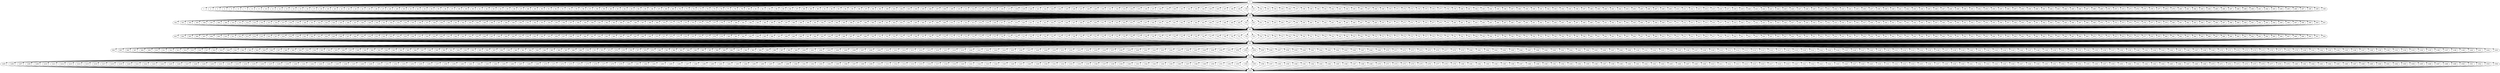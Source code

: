 digraph dag {
	0 -> 1;
	0 -> 2;
	0 -> 3;
	0 -> 4;
	0 -> 5;
	0 -> 6;
	0 -> 7;
	0 -> 8;
	0 -> 9;
	0 -> 10;
	0 -> 11;
	0 -> 12;
	0 -> 13;
	0 -> 14;
	0 -> 15;
	0 -> 16;
	0 -> 17;
	0 -> 18;
	0 -> 19;
	0 -> 20;
	0 -> 21;
	0 -> 22;
	0 -> 23;
	0 -> 24;
	0 -> 25;
	0 -> 26;
	0 -> 27;
	0 -> 28;
	0 -> 29;
	0 -> 30;
	0 -> 31;
	0 -> 32;
	0 -> 33;
	0 -> 34;
	0 -> 35;
	0 -> 36;
	0 -> 37;
	0 -> 38;
	0 -> 39;
	0 -> 40;
	0 -> 41;
	0 -> 42;
	0 -> 43;
	0 -> 44;
	0 -> 45;
	0 -> 46;
	0 -> 47;
	0 -> 48;
	0 -> 49;
	0 -> 50;
	0 -> 51;
	0 -> 52;
	0 -> 53;
	0 -> 54;
	0 -> 55;
	0 -> 56;
	0 -> 57;
	0 -> 58;
	0 -> 59;
	0 -> 60;
	0 -> 61;
	0 -> 62;
	0 -> 63;
	0 -> 64;
	0 -> 65;
	0 -> 66;
	0 -> 67;
	0 -> 68;
	0 -> 69;
	0 -> 70;
	0 -> 71;
	0 -> 72;
	0 -> 73;
	0 -> 74;
	0 -> 75;
	0 -> 76;
	0 -> 77;
	0 -> 78;
	0 -> 79;
	0 -> 80;
	0 -> 81;
	0 -> 82;
	0 -> 83;
	0 -> 84;
	0 -> 85;
	0 -> 86;
	0 -> 87;
	0 -> 88;
	0 -> 89;
	0 -> 90;
	0 -> 91;
	0 -> 92;
	0 -> 93;
	0 -> 94;
	0 -> 95;
	0 -> 96;
	0 -> 97;
	0 -> 98;
	0 -> 99;
	0 -> 100;
	0 -> 101;
	0 -> 102;
	0 -> 103;
	0 -> 104;
	0 -> 105;
	0 -> 106;
	0 -> 107;
	0 -> 108;
	0 -> 109;
	0 -> 110;
	0 -> 111;
	0 -> 112;
	0 -> 113;
	0 -> 114;
	0 -> 115;
	0 -> 116;
	0 -> 117;
	0 -> 118;
	0 -> 119;
	0 -> 120;
	0 -> 121;
	0 -> 122;
	0 -> 123;
	0 -> 124;
	0 -> 125;
	0 -> 126;
	0 -> 127;
	0 -> 128;
	0 -> 129;
	0 -> 130;
	0 -> 131;
	0 -> 132;
	0 -> 133;
	0 -> 134;
	0 -> 135;
	0 -> 136;
	0 -> 137;
	0 -> 138;
	0 -> 139;
	0 -> 140;
	0 -> 141;
	0 -> 142;
	0 -> 143;
	0 -> 144;
	0 -> 145;
	0 -> 146;
	0 -> 147;
	0 -> 148;
	0 -> 149;
	0 -> 150;
	0 -> 151;
	0 -> 152;
	0 -> 153;
	0 -> 154;
	0 -> 155;
	0 -> 156;
	0 -> 157;
	0 -> 158;
	0 -> 159;
	0 -> 160;
	0 -> 161;
	0 -> 162;
	0 -> 163;
	0 -> 164;
	0 -> 165;
	0 -> 166;
	0 -> 167;
	0 -> 168;
	0 -> 169;
	0 -> 170;
	0 -> 171;
	0 -> 172;
	0 -> 173;
	0 -> 174;
	0 -> 175;
	0 -> 176;
	0 -> 177;
	0 -> 178;
	0 -> 179;
	0 -> 180;
	0 -> 181;
	0 -> 182;
	0 -> 183;
	0 -> 184;
	0 -> 185;
	0 -> 186;
	0 -> 187;
	0 -> 188;
	0 -> 189;
	0 -> 190;
	0 -> 191;
	0 -> 192;
	0 -> 193;
	0 -> 194;
	0 -> 195;
	0 -> 196;
	0 -> 197;
	0 -> 198;
	0 -> 199;
	0 -> 200;
	0 -> 201;
	0 -> 202;
	0 -> 203;
	0 -> 204;
	0 -> 205;
	0 -> 206;
	0 -> 207;
	0 -> 208;
	0 -> 209;
	0 -> 210;
	0 -> 211;
	0 -> 212;
	0 -> 213;
	0 -> 214;
	0 -> 215;
	0 -> 216;
	0 -> 217;
	0 -> 218;
	0 -> 219;
	0 -> 220;
	0 -> 221;
	0 -> 222;
	0 -> 223;
	0 -> 224;
	0 -> 225;
	0 -> 226;
	0 -> 227;
	0 -> 228;
	0 -> 229;
	0 -> 230;
	0 -> 231;
	0 -> 232;
	0 -> 233;
	0 -> 234;
	0 -> 235;
	0 -> 236;
	0 -> 237;
	0 -> 238;
	0 -> 239;
	0 -> 240;
	0 -> 241;
	0 -> 242;
	0 -> 243;
	0 -> 244;
	0 -> 245;
	0 -> 246;
	0 -> 247;
	0 -> 248;
	0 -> 249;
	0 -> 250;
	0 -> 251;
	0 -> 252;
	0 -> 253;
	0 -> 254;
	0 -> 255;
	0 -> 256;
	0 -> 257;
	0 -> 258;
	0 -> 259;
	0 -> 260;
	0 -> 261;
	0 -> 262;
	0 -> 263;
	0 -> 264;
	0 -> 265;
	0 -> 266;
	0 -> 267;
	0 -> 268;
	0 -> 269;
	0 -> 270;
	0 -> 271;
	0 -> 272;
	0 -> 273;
	0 -> 274;
	0 -> 275;
	0 -> 276;
	0 -> 277;
	0 -> 278;
	0 -> 279;
	0 -> 280;
	0 -> 281;
	0 -> 282;
	0 -> 283;
	0 -> 284;
	0 -> 285;
	0 -> 286;
	0 -> 287;
	0 -> 288;
	0 -> 289;
	0 -> 290;
	0 -> 291;
	0 -> 292;
	0 -> 293;
	0 -> 294;
	0 -> 295;
	0 -> 296;
	0 -> 297;
	0 -> 298;
	0 -> 299;
	0 -> 300;
	1 -> 301;
	2 -> 301;
	3 -> 301;
	4 -> 301;
	5 -> 301;
	6 -> 301;
	7 -> 301;
	8 -> 301;
	9 -> 301;
	10 -> 301;
	11 -> 301;
	12 -> 301;
	13 -> 301;
	14 -> 301;
	15 -> 301;
	16 -> 301;
	17 -> 301;
	18 -> 301;
	19 -> 301;
	20 -> 301;
	21 -> 301;
	22 -> 301;
	23 -> 301;
	24 -> 301;
	25 -> 301;
	26 -> 301;
	27 -> 301;
	28 -> 301;
	29 -> 301;
	30 -> 301;
	31 -> 301;
	32 -> 301;
	33 -> 301;
	34 -> 301;
	35 -> 301;
	36 -> 301;
	37 -> 301;
	38 -> 301;
	39 -> 301;
	40 -> 301;
	41 -> 301;
	42 -> 301;
	43 -> 301;
	44 -> 301;
	45 -> 301;
	46 -> 301;
	47 -> 301;
	48 -> 301;
	49 -> 301;
	50 -> 301;
	51 -> 301;
	52 -> 301;
	53 -> 301;
	54 -> 301;
	55 -> 301;
	56 -> 301;
	57 -> 301;
	58 -> 301;
	59 -> 301;
	60 -> 301;
	61 -> 301;
	62 -> 301;
	63 -> 301;
	64 -> 301;
	65 -> 301;
	66 -> 301;
	67 -> 301;
	68 -> 301;
	69 -> 301;
	70 -> 301;
	71 -> 301;
	72 -> 301;
	73 -> 301;
	74 -> 301;
	75 -> 301;
	76 -> 301;
	77 -> 301;
	78 -> 301;
	79 -> 301;
	80 -> 301;
	81 -> 301;
	82 -> 301;
	83 -> 301;
	84 -> 301;
	85 -> 301;
	86 -> 301;
	87 -> 301;
	88 -> 301;
	89 -> 301;
	90 -> 301;
	91 -> 301;
	92 -> 301;
	93 -> 301;
	94 -> 301;
	95 -> 301;
	96 -> 301;
	97 -> 301;
	98 -> 301;
	99 -> 301;
	100 -> 301;
	101 -> 301;
	102 -> 301;
	103 -> 301;
	104 -> 301;
	105 -> 301;
	106 -> 301;
	107 -> 301;
	108 -> 301;
	109 -> 301;
	110 -> 301;
	111 -> 301;
	112 -> 301;
	113 -> 301;
	114 -> 301;
	115 -> 301;
	116 -> 301;
	117 -> 301;
	118 -> 301;
	119 -> 301;
	120 -> 301;
	121 -> 301;
	122 -> 301;
	123 -> 301;
	124 -> 301;
	125 -> 301;
	126 -> 301;
	127 -> 301;
	128 -> 301;
	129 -> 301;
	130 -> 301;
	131 -> 301;
	132 -> 301;
	133 -> 301;
	134 -> 301;
	135 -> 301;
	136 -> 301;
	137 -> 301;
	138 -> 301;
	139 -> 301;
	140 -> 301;
	141 -> 301;
	142 -> 301;
	143 -> 301;
	144 -> 301;
	145 -> 301;
	146 -> 301;
	147 -> 301;
	148 -> 301;
	149 -> 301;
	150 -> 301;
	151 -> 301;
	152 -> 301;
	153 -> 301;
	154 -> 301;
	155 -> 301;
	156 -> 301;
	157 -> 301;
	158 -> 301;
	159 -> 301;
	160 -> 301;
	161 -> 301;
	162 -> 301;
	163 -> 301;
	164 -> 301;
	165 -> 301;
	166 -> 301;
	167 -> 301;
	168 -> 301;
	169 -> 301;
	170 -> 301;
	171 -> 301;
	172 -> 301;
	173 -> 301;
	174 -> 301;
	175 -> 301;
	176 -> 301;
	177 -> 301;
	178 -> 301;
	179 -> 301;
	180 -> 301;
	181 -> 301;
	182 -> 301;
	183 -> 301;
	184 -> 301;
	185 -> 301;
	186 -> 301;
	187 -> 301;
	188 -> 301;
	189 -> 301;
	190 -> 301;
	191 -> 301;
	192 -> 301;
	193 -> 301;
	194 -> 301;
	195 -> 301;
	196 -> 301;
	197 -> 301;
	198 -> 301;
	199 -> 301;
	200 -> 301;
	201 -> 301;
	202 -> 301;
	203 -> 301;
	204 -> 301;
	205 -> 301;
	206 -> 301;
	207 -> 301;
	208 -> 301;
	209 -> 301;
	210 -> 301;
	211 -> 301;
	212 -> 301;
	213 -> 301;
	214 -> 301;
	215 -> 301;
	216 -> 301;
	217 -> 301;
	218 -> 301;
	219 -> 301;
	220 -> 301;
	221 -> 301;
	222 -> 301;
	223 -> 301;
	224 -> 301;
	225 -> 301;
	226 -> 301;
	227 -> 301;
	228 -> 301;
	229 -> 301;
	230 -> 301;
	231 -> 301;
	232 -> 301;
	233 -> 301;
	234 -> 301;
	235 -> 301;
	236 -> 301;
	237 -> 301;
	238 -> 301;
	239 -> 301;
	240 -> 301;
	241 -> 301;
	242 -> 301;
	243 -> 301;
	244 -> 301;
	245 -> 301;
	246 -> 301;
	247 -> 301;
	248 -> 301;
	249 -> 301;
	250 -> 301;
	251 -> 301;
	252 -> 301;
	253 -> 301;
	254 -> 301;
	255 -> 301;
	256 -> 301;
	257 -> 301;
	258 -> 301;
	259 -> 301;
	260 -> 301;
	261 -> 301;
	262 -> 301;
	263 -> 301;
	264 -> 301;
	265 -> 301;
	266 -> 301;
	267 -> 301;
	268 -> 301;
	269 -> 301;
	270 -> 301;
	271 -> 301;
	272 -> 301;
	273 -> 301;
	274 -> 301;
	275 -> 301;
	276 -> 301;
	277 -> 301;
	278 -> 301;
	279 -> 301;
	280 -> 301;
	281 -> 301;
	282 -> 301;
	283 -> 301;
	284 -> 301;
	285 -> 301;
	286 -> 301;
	287 -> 301;
	288 -> 301;
	289 -> 301;
	290 -> 301;
	291 -> 301;
	292 -> 301;
	293 -> 301;
	294 -> 301;
	295 -> 301;
	296 -> 301;
	297 -> 301;
	298 -> 301;
	299 -> 301;
	300 -> 301;
	301 -> 302;
	301 -> 303;
	301 -> 304;
	301 -> 305;
	301 -> 306;
	301 -> 307;
	301 -> 308;
	301 -> 309;
	301 -> 310;
	301 -> 311;
	301 -> 312;
	301 -> 313;
	301 -> 314;
	301 -> 315;
	301 -> 316;
	301 -> 317;
	301 -> 318;
	301 -> 319;
	301 -> 320;
	301 -> 321;
	301 -> 322;
	301 -> 323;
	301 -> 324;
	301 -> 325;
	301 -> 326;
	301 -> 327;
	301 -> 328;
	301 -> 329;
	301 -> 330;
	301 -> 331;
	301 -> 332;
	301 -> 333;
	301 -> 334;
	301 -> 335;
	301 -> 336;
	301 -> 337;
	301 -> 338;
	301 -> 339;
	301 -> 340;
	301 -> 341;
	301 -> 342;
	301 -> 343;
	301 -> 344;
	301 -> 345;
	301 -> 346;
	301 -> 347;
	301 -> 348;
	301 -> 349;
	301 -> 350;
	301 -> 351;
	301 -> 352;
	301 -> 353;
	301 -> 354;
	301 -> 355;
	301 -> 356;
	301 -> 357;
	301 -> 358;
	301 -> 359;
	301 -> 360;
	301 -> 361;
	301 -> 362;
	301 -> 363;
	301 -> 364;
	301 -> 365;
	301 -> 366;
	301 -> 367;
	301 -> 368;
	301 -> 369;
	301 -> 370;
	301 -> 371;
	301 -> 372;
	301 -> 373;
	301 -> 374;
	301 -> 375;
	301 -> 376;
	301 -> 377;
	301 -> 378;
	301 -> 379;
	301 -> 380;
	301 -> 381;
	301 -> 382;
	301 -> 383;
	301 -> 384;
	301 -> 385;
	301 -> 386;
	301 -> 387;
	301 -> 388;
	301 -> 389;
	301 -> 390;
	301 -> 391;
	301 -> 392;
	301 -> 393;
	301 -> 394;
	301 -> 395;
	301 -> 396;
	301 -> 397;
	301 -> 398;
	301 -> 399;
	301 -> 400;
	301 -> 401;
	301 -> 402;
	301 -> 403;
	301 -> 404;
	301 -> 405;
	301 -> 406;
	301 -> 407;
	301 -> 408;
	301 -> 409;
	301 -> 410;
	301 -> 411;
	301 -> 412;
	301 -> 413;
	301 -> 414;
	301 -> 415;
	301 -> 416;
	301 -> 417;
	301 -> 418;
	301 -> 419;
	301 -> 420;
	301 -> 421;
	301 -> 422;
	301 -> 423;
	301 -> 424;
	301 -> 425;
	301 -> 426;
	301 -> 427;
	301 -> 428;
	301 -> 429;
	301 -> 430;
	301 -> 431;
	301 -> 432;
	301 -> 433;
	301 -> 434;
	301 -> 435;
	301 -> 436;
	301 -> 437;
	301 -> 438;
	301 -> 439;
	301 -> 440;
	301 -> 441;
	301 -> 442;
	301 -> 443;
	301 -> 444;
	301 -> 445;
	301 -> 446;
	301 -> 447;
	301 -> 448;
	301 -> 449;
	301 -> 450;
	301 -> 451;
	301 -> 452;
	301 -> 453;
	301 -> 454;
	301 -> 455;
	301 -> 456;
	301 -> 457;
	301 -> 458;
	301 -> 459;
	301 -> 460;
	301 -> 461;
	301 -> 462;
	301 -> 463;
	301 -> 464;
	301 -> 465;
	301 -> 466;
	301 -> 467;
	301 -> 468;
	301 -> 469;
	301 -> 470;
	301 -> 471;
	301 -> 472;
	301 -> 473;
	301 -> 474;
	301 -> 475;
	301 -> 476;
	301 -> 477;
	301 -> 478;
	301 -> 479;
	301 -> 480;
	301 -> 481;
	301 -> 482;
	301 -> 483;
	301 -> 484;
	301 -> 485;
	301 -> 486;
	301 -> 487;
	301 -> 488;
	301 -> 489;
	301 -> 490;
	301 -> 491;
	301 -> 492;
	301 -> 493;
	301 -> 494;
	301 -> 495;
	301 -> 496;
	301 -> 497;
	301 -> 498;
	301 -> 499;
	301 -> 500;
	301 -> 501;
	301 -> 502;
	301 -> 503;
	301 -> 504;
	301 -> 505;
	301 -> 506;
	301 -> 507;
	301 -> 508;
	301 -> 509;
	301 -> 510;
	301 -> 511;
	301 -> 512;
	301 -> 513;
	301 -> 514;
	301 -> 515;
	301 -> 516;
	301 -> 517;
	301 -> 518;
	301 -> 519;
	301 -> 520;
	301 -> 521;
	301 -> 522;
	301 -> 523;
	301 -> 524;
	301 -> 525;
	301 -> 526;
	301 -> 527;
	301 -> 528;
	301 -> 529;
	301 -> 530;
	301 -> 531;
	301 -> 532;
	301 -> 533;
	301 -> 534;
	301 -> 535;
	301 -> 536;
	301 -> 537;
	301 -> 538;
	301 -> 539;
	301 -> 540;
	301 -> 541;
	301 -> 542;
	301 -> 543;
	301 -> 544;
	301 -> 545;
	301 -> 546;
	301 -> 547;
	301 -> 548;
	301 -> 549;
	301 -> 550;
	301 -> 551;
	301 -> 552;
	301 -> 553;
	301 -> 554;
	301 -> 555;
	301 -> 556;
	301 -> 557;
	301 -> 558;
	301 -> 559;
	301 -> 560;
	301 -> 561;
	301 -> 562;
	301 -> 563;
	301 -> 564;
	301 -> 565;
	301 -> 566;
	301 -> 567;
	301 -> 568;
	301 -> 569;
	301 -> 570;
	301 -> 571;
	301 -> 572;
	301 -> 573;
	301 -> 574;
	301 -> 575;
	301 -> 576;
	301 -> 577;
	301 -> 578;
	301 -> 579;
	301 -> 580;
	301 -> 581;
	301 -> 582;
	301 -> 583;
	301 -> 584;
	301 -> 585;
	301 -> 586;
	301 -> 587;
	301 -> 588;
	301 -> 589;
	301 -> 590;
	301 -> 591;
	301 -> 592;
	301 -> 593;
	301 -> 594;
	301 -> 595;
	301 -> 596;
	301 -> 597;
	301 -> 598;
	301 -> 599;
	301 -> 600;
	301 -> 601;
	302 -> 602;
	303 -> 602;
	304 -> 602;
	305 -> 602;
	306 -> 602;
	307 -> 602;
	308 -> 602;
	309 -> 602;
	310 -> 602;
	311 -> 602;
	312 -> 602;
	313 -> 602;
	314 -> 602;
	315 -> 602;
	316 -> 602;
	317 -> 602;
	318 -> 602;
	319 -> 602;
	320 -> 602;
	321 -> 602;
	322 -> 602;
	323 -> 602;
	324 -> 602;
	325 -> 602;
	326 -> 602;
	327 -> 602;
	328 -> 602;
	329 -> 602;
	330 -> 602;
	331 -> 602;
	332 -> 602;
	333 -> 602;
	334 -> 602;
	335 -> 602;
	336 -> 602;
	337 -> 602;
	338 -> 602;
	339 -> 602;
	340 -> 602;
	341 -> 602;
	342 -> 602;
	343 -> 602;
	344 -> 602;
	345 -> 602;
	346 -> 602;
	347 -> 602;
	348 -> 602;
	349 -> 602;
	350 -> 602;
	351 -> 602;
	352 -> 602;
	353 -> 602;
	354 -> 602;
	355 -> 602;
	356 -> 602;
	357 -> 602;
	358 -> 602;
	359 -> 602;
	360 -> 602;
	361 -> 602;
	362 -> 602;
	363 -> 602;
	364 -> 602;
	365 -> 602;
	366 -> 602;
	367 -> 602;
	368 -> 602;
	369 -> 602;
	370 -> 602;
	371 -> 602;
	372 -> 602;
	373 -> 602;
	374 -> 602;
	375 -> 602;
	376 -> 602;
	377 -> 602;
	378 -> 602;
	379 -> 602;
	380 -> 602;
	381 -> 602;
	382 -> 602;
	383 -> 602;
	384 -> 602;
	385 -> 602;
	386 -> 602;
	387 -> 602;
	388 -> 602;
	389 -> 602;
	390 -> 602;
	391 -> 602;
	392 -> 602;
	393 -> 602;
	394 -> 602;
	395 -> 602;
	396 -> 602;
	397 -> 602;
	398 -> 602;
	399 -> 602;
	400 -> 602;
	401 -> 602;
	402 -> 602;
	403 -> 602;
	404 -> 602;
	405 -> 602;
	406 -> 602;
	407 -> 602;
	408 -> 602;
	409 -> 602;
	410 -> 602;
	411 -> 602;
	412 -> 602;
	413 -> 602;
	414 -> 602;
	415 -> 602;
	416 -> 602;
	417 -> 602;
	418 -> 602;
	419 -> 602;
	420 -> 602;
	421 -> 602;
	422 -> 602;
	423 -> 602;
	424 -> 602;
	425 -> 602;
	426 -> 602;
	427 -> 602;
	428 -> 602;
	429 -> 602;
	430 -> 602;
	431 -> 602;
	432 -> 602;
	433 -> 602;
	434 -> 602;
	435 -> 602;
	436 -> 602;
	437 -> 602;
	438 -> 602;
	439 -> 602;
	440 -> 602;
	441 -> 602;
	442 -> 602;
	443 -> 602;
	444 -> 602;
	445 -> 602;
	446 -> 602;
	447 -> 602;
	448 -> 602;
	449 -> 602;
	450 -> 602;
	451 -> 602;
	452 -> 602;
	453 -> 602;
	454 -> 602;
	455 -> 602;
	456 -> 602;
	457 -> 602;
	458 -> 602;
	459 -> 602;
	460 -> 602;
	461 -> 602;
	462 -> 602;
	463 -> 602;
	464 -> 602;
	465 -> 602;
	466 -> 602;
	467 -> 602;
	468 -> 602;
	469 -> 602;
	470 -> 602;
	471 -> 602;
	472 -> 602;
	473 -> 602;
	474 -> 602;
	475 -> 602;
	476 -> 602;
	477 -> 602;
	478 -> 602;
	479 -> 602;
	480 -> 602;
	481 -> 602;
	482 -> 602;
	483 -> 602;
	484 -> 602;
	485 -> 602;
	486 -> 602;
	487 -> 602;
	488 -> 602;
	489 -> 602;
	490 -> 602;
	491 -> 602;
	492 -> 602;
	493 -> 602;
	494 -> 602;
	495 -> 602;
	496 -> 602;
	497 -> 602;
	498 -> 602;
	499 -> 602;
	500 -> 602;
	501 -> 602;
	502 -> 602;
	503 -> 602;
	504 -> 602;
	505 -> 602;
	506 -> 602;
	507 -> 602;
	508 -> 602;
	509 -> 602;
	510 -> 602;
	511 -> 602;
	512 -> 602;
	513 -> 602;
	514 -> 602;
	515 -> 602;
	516 -> 602;
	517 -> 602;
	518 -> 602;
	519 -> 602;
	520 -> 602;
	521 -> 602;
	522 -> 602;
	523 -> 602;
	524 -> 602;
	525 -> 602;
	526 -> 602;
	527 -> 602;
	528 -> 602;
	529 -> 602;
	530 -> 602;
	531 -> 602;
	532 -> 602;
	533 -> 602;
	534 -> 602;
	535 -> 602;
	536 -> 602;
	537 -> 602;
	538 -> 602;
	539 -> 602;
	540 -> 602;
	541 -> 602;
	542 -> 602;
	543 -> 602;
	544 -> 602;
	545 -> 602;
	546 -> 602;
	547 -> 602;
	548 -> 602;
	549 -> 602;
	550 -> 602;
	551 -> 602;
	552 -> 602;
	553 -> 602;
	554 -> 602;
	555 -> 602;
	556 -> 602;
	557 -> 602;
	558 -> 602;
	559 -> 602;
	560 -> 602;
	561 -> 602;
	562 -> 602;
	563 -> 602;
	564 -> 602;
	565 -> 602;
	566 -> 602;
	567 -> 602;
	568 -> 602;
	569 -> 602;
	570 -> 602;
	571 -> 602;
	572 -> 602;
	573 -> 602;
	574 -> 602;
	575 -> 602;
	576 -> 602;
	577 -> 602;
	578 -> 602;
	579 -> 602;
	580 -> 602;
	581 -> 602;
	582 -> 602;
	583 -> 602;
	584 -> 602;
	585 -> 602;
	586 -> 602;
	587 -> 602;
	588 -> 602;
	589 -> 602;
	590 -> 602;
	591 -> 602;
	592 -> 602;
	593 -> 602;
	594 -> 602;
	595 -> 602;
	596 -> 602;
	597 -> 602;
	598 -> 602;
	599 -> 602;
	600 -> 602;
	601 -> 602;
	602 -> 603;
	602 -> 604;
	602 -> 605;
	602 -> 606;
	602 -> 607;
	602 -> 608;
	602 -> 609;
	602 -> 610;
	602 -> 611;
	602 -> 612;
	602 -> 613;
	602 -> 614;
	602 -> 615;
	602 -> 616;
	602 -> 617;
	602 -> 618;
	602 -> 619;
	602 -> 620;
	602 -> 621;
	602 -> 622;
	602 -> 623;
	602 -> 624;
	602 -> 625;
	602 -> 626;
	602 -> 627;
	602 -> 628;
	602 -> 629;
	602 -> 630;
	602 -> 631;
	602 -> 632;
	602 -> 633;
	602 -> 634;
	602 -> 635;
	602 -> 636;
	602 -> 637;
	602 -> 638;
	602 -> 639;
	602 -> 640;
	602 -> 641;
	602 -> 642;
	602 -> 643;
	602 -> 644;
	602 -> 645;
	602 -> 646;
	602 -> 647;
	602 -> 648;
	602 -> 649;
	602 -> 650;
	602 -> 651;
	602 -> 652;
	602 -> 653;
	602 -> 654;
	602 -> 655;
	602 -> 656;
	602 -> 657;
	602 -> 658;
	602 -> 659;
	602 -> 660;
	602 -> 661;
	602 -> 662;
	602 -> 663;
	602 -> 664;
	602 -> 665;
	602 -> 666;
	602 -> 667;
	602 -> 668;
	602 -> 669;
	602 -> 670;
	602 -> 671;
	602 -> 672;
	602 -> 673;
	602 -> 674;
	602 -> 675;
	602 -> 676;
	602 -> 677;
	602 -> 678;
	602 -> 679;
	602 -> 680;
	602 -> 681;
	602 -> 682;
	602 -> 683;
	602 -> 684;
	602 -> 685;
	602 -> 686;
	602 -> 687;
	602 -> 688;
	602 -> 689;
	602 -> 690;
	602 -> 691;
	602 -> 692;
	602 -> 693;
	602 -> 694;
	602 -> 695;
	602 -> 696;
	602 -> 697;
	602 -> 698;
	602 -> 699;
	602 -> 700;
	602 -> 701;
	602 -> 702;
	602 -> 703;
	602 -> 704;
	602 -> 705;
	602 -> 706;
	602 -> 707;
	602 -> 708;
	602 -> 709;
	602 -> 710;
	602 -> 711;
	602 -> 712;
	602 -> 713;
	602 -> 714;
	602 -> 715;
	602 -> 716;
	602 -> 717;
	602 -> 718;
	602 -> 719;
	602 -> 720;
	602 -> 721;
	602 -> 722;
	602 -> 723;
	602 -> 724;
	602 -> 725;
	602 -> 726;
	602 -> 727;
	602 -> 728;
	602 -> 729;
	602 -> 730;
	602 -> 731;
	602 -> 732;
	602 -> 733;
	602 -> 734;
	602 -> 735;
	602 -> 736;
	602 -> 737;
	602 -> 738;
	602 -> 739;
	602 -> 740;
	602 -> 741;
	602 -> 742;
	602 -> 743;
	602 -> 744;
	602 -> 745;
	602 -> 746;
	602 -> 747;
	602 -> 748;
	602 -> 749;
	602 -> 750;
	602 -> 751;
	602 -> 752;
	602 -> 753;
	602 -> 754;
	602 -> 755;
	602 -> 756;
	602 -> 757;
	602 -> 758;
	602 -> 759;
	602 -> 760;
	602 -> 761;
	602 -> 762;
	602 -> 763;
	602 -> 764;
	602 -> 765;
	602 -> 766;
	602 -> 767;
	602 -> 768;
	602 -> 769;
	602 -> 770;
	602 -> 771;
	602 -> 772;
	602 -> 773;
	602 -> 774;
	602 -> 775;
	602 -> 776;
	602 -> 777;
	602 -> 778;
	602 -> 779;
	602 -> 780;
	602 -> 781;
	602 -> 782;
	602 -> 783;
	602 -> 784;
	602 -> 785;
	602 -> 786;
	602 -> 787;
	602 -> 788;
	602 -> 789;
	602 -> 790;
	602 -> 791;
	602 -> 792;
	602 -> 793;
	602 -> 794;
	602 -> 795;
	602 -> 796;
	602 -> 797;
	602 -> 798;
	602 -> 799;
	602 -> 800;
	602 -> 801;
	602 -> 802;
	602 -> 803;
	602 -> 804;
	602 -> 805;
	602 -> 806;
	602 -> 807;
	602 -> 808;
	602 -> 809;
	602 -> 810;
	602 -> 811;
	602 -> 812;
	602 -> 813;
	602 -> 814;
	602 -> 815;
	602 -> 816;
	602 -> 817;
	602 -> 818;
	602 -> 819;
	602 -> 820;
	602 -> 821;
	602 -> 822;
	602 -> 823;
	602 -> 824;
	602 -> 825;
	602 -> 826;
	602 -> 827;
	602 -> 828;
	602 -> 829;
	602 -> 830;
	602 -> 831;
	602 -> 832;
	602 -> 833;
	602 -> 834;
	602 -> 835;
	602 -> 836;
	602 -> 837;
	602 -> 838;
	602 -> 839;
	602 -> 840;
	602 -> 841;
	602 -> 842;
	602 -> 843;
	602 -> 844;
	602 -> 845;
	602 -> 846;
	602 -> 847;
	602 -> 848;
	602 -> 849;
	602 -> 850;
	602 -> 851;
	602 -> 852;
	602 -> 853;
	602 -> 854;
	602 -> 855;
	602 -> 856;
	602 -> 857;
	602 -> 858;
	602 -> 859;
	602 -> 860;
	602 -> 861;
	602 -> 862;
	602 -> 863;
	602 -> 864;
	602 -> 865;
	602 -> 866;
	602 -> 867;
	602 -> 868;
	602 -> 869;
	602 -> 870;
	602 -> 871;
	602 -> 872;
	602 -> 873;
	602 -> 874;
	602 -> 875;
	602 -> 876;
	602 -> 877;
	602 -> 878;
	602 -> 879;
	602 -> 880;
	602 -> 881;
	602 -> 882;
	602 -> 883;
	602 -> 884;
	602 -> 885;
	602 -> 886;
	602 -> 887;
	602 -> 888;
	602 -> 889;
	602 -> 890;
	602 -> 891;
	602 -> 892;
	602 -> 893;
	602 -> 894;
	602 -> 895;
	602 -> 896;
	602 -> 897;
	602 -> 898;
	602 -> 899;
	602 -> 900;
	602 -> 901;
	602 -> 902;
	603 -> 903;
	604 -> 903;
	605 -> 903;
	606 -> 903;
	607 -> 903;
	608 -> 903;
	609 -> 903;
	610 -> 903;
	611 -> 903;
	612 -> 903;
	613 -> 903;
	614 -> 903;
	615 -> 903;
	616 -> 903;
	617 -> 903;
	618 -> 903;
	619 -> 903;
	620 -> 903;
	621 -> 903;
	622 -> 903;
	623 -> 903;
	624 -> 903;
	625 -> 903;
	626 -> 903;
	627 -> 903;
	628 -> 903;
	629 -> 903;
	630 -> 903;
	631 -> 903;
	632 -> 903;
	633 -> 903;
	634 -> 903;
	635 -> 903;
	636 -> 903;
	637 -> 903;
	638 -> 903;
	639 -> 903;
	640 -> 903;
	641 -> 903;
	642 -> 903;
	643 -> 903;
	644 -> 903;
	645 -> 903;
	646 -> 903;
	647 -> 903;
	648 -> 903;
	649 -> 903;
	650 -> 903;
	651 -> 903;
	652 -> 903;
	653 -> 903;
	654 -> 903;
	655 -> 903;
	656 -> 903;
	657 -> 903;
	658 -> 903;
	659 -> 903;
	660 -> 903;
	661 -> 903;
	662 -> 903;
	663 -> 903;
	664 -> 903;
	665 -> 903;
	666 -> 903;
	667 -> 903;
	668 -> 903;
	669 -> 903;
	670 -> 903;
	671 -> 903;
	672 -> 903;
	673 -> 903;
	674 -> 903;
	675 -> 903;
	676 -> 903;
	677 -> 903;
	678 -> 903;
	679 -> 903;
	680 -> 903;
	681 -> 903;
	682 -> 903;
	683 -> 903;
	684 -> 903;
	685 -> 903;
	686 -> 903;
	687 -> 903;
	688 -> 903;
	689 -> 903;
	690 -> 903;
	691 -> 903;
	692 -> 903;
	693 -> 903;
	694 -> 903;
	695 -> 903;
	696 -> 903;
	697 -> 903;
	698 -> 903;
	699 -> 903;
	700 -> 903;
	701 -> 903;
	702 -> 903;
	703 -> 903;
	704 -> 903;
	705 -> 903;
	706 -> 903;
	707 -> 903;
	708 -> 903;
	709 -> 903;
	710 -> 903;
	711 -> 903;
	712 -> 903;
	713 -> 903;
	714 -> 903;
	715 -> 903;
	716 -> 903;
	717 -> 903;
	718 -> 903;
	719 -> 903;
	720 -> 903;
	721 -> 903;
	722 -> 903;
	723 -> 903;
	724 -> 903;
	725 -> 903;
	726 -> 903;
	727 -> 903;
	728 -> 903;
	729 -> 903;
	730 -> 903;
	731 -> 903;
	732 -> 903;
	733 -> 903;
	734 -> 903;
	735 -> 903;
	736 -> 903;
	737 -> 903;
	738 -> 903;
	739 -> 903;
	740 -> 903;
	741 -> 903;
	742 -> 903;
	743 -> 903;
	744 -> 903;
	745 -> 903;
	746 -> 903;
	747 -> 903;
	748 -> 903;
	749 -> 903;
	750 -> 903;
	751 -> 903;
	752 -> 903;
	753 -> 903;
	754 -> 903;
	755 -> 903;
	756 -> 903;
	757 -> 903;
	758 -> 903;
	759 -> 903;
	760 -> 903;
	761 -> 903;
	762 -> 903;
	763 -> 903;
	764 -> 903;
	765 -> 903;
	766 -> 903;
	767 -> 903;
	768 -> 903;
	769 -> 903;
	770 -> 903;
	771 -> 903;
	772 -> 903;
	773 -> 903;
	774 -> 903;
	775 -> 903;
	776 -> 903;
	777 -> 903;
	778 -> 903;
	779 -> 903;
	780 -> 903;
	781 -> 903;
	782 -> 903;
	783 -> 903;
	784 -> 903;
	785 -> 903;
	786 -> 903;
	787 -> 903;
	788 -> 903;
	789 -> 903;
	790 -> 903;
	791 -> 903;
	792 -> 903;
	793 -> 903;
	794 -> 903;
	795 -> 903;
	796 -> 903;
	797 -> 903;
	798 -> 903;
	799 -> 903;
	800 -> 903;
	801 -> 903;
	802 -> 903;
	803 -> 903;
	804 -> 903;
	805 -> 903;
	806 -> 903;
	807 -> 903;
	808 -> 903;
	809 -> 903;
	810 -> 903;
	811 -> 903;
	812 -> 903;
	813 -> 903;
	814 -> 903;
	815 -> 903;
	816 -> 903;
	817 -> 903;
	818 -> 903;
	819 -> 903;
	820 -> 903;
	821 -> 903;
	822 -> 903;
	823 -> 903;
	824 -> 903;
	825 -> 903;
	826 -> 903;
	827 -> 903;
	828 -> 903;
	829 -> 903;
	830 -> 903;
	831 -> 903;
	832 -> 903;
	833 -> 903;
	834 -> 903;
	835 -> 903;
	836 -> 903;
	837 -> 903;
	838 -> 903;
	839 -> 903;
	840 -> 903;
	841 -> 903;
	842 -> 903;
	843 -> 903;
	844 -> 903;
	845 -> 903;
	846 -> 903;
	847 -> 903;
	848 -> 903;
	849 -> 903;
	850 -> 903;
	851 -> 903;
	852 -> 903;
	853 -> 903;
	854 -> 903;
	855 -> 903;
	856 -> 903;
	857 -> 903;
	858 -> 903;
	859 -> 903;
	860 -> 903;
	861 -> 903;
	862 -> 903;
	863 -> 903;
	864 -> 903;
	865 -> 903;
	866 -> 903;
	867 -> 903;
	868 -> 903;
	869 -> 903;
	870 -> 903;
	871 -> 903;
	872 -> 903;
	873 -> 903;
	874 -> 903;
	875 -> 903;
	876 -> 903;
	877 -> 903;
	878 -> 903;
	879 -> 903;
	880 -> 903;
	881 -> 903;
	882 -> 903;
	883 -> 903;
	884 -> 903;
	885 -> 903;
	886 -> 903;
	887 -> 903;
	888 -> 903;
	889 -> 903;
	890 -> 903;
	891 -> 903;
	892 -> 903;
	893 -> 903;
	894 -> 903;
	895 -> 903;
	896 -> 903;
	897 -> 903;
	898 -> 903;
	899 -> 903;
	900 -> 903;
	901 -> 903;
	902 -> 903;
	903 -> 904;
	903 -> 905;
	903 -> 906;
	903 -> 907;
	903 -> 908;
	903 -> 909;
	903 -> 910;
	903 -> 911;
	903 -> 912;
	903 -> 913;
	903 -> 914;
	903 -> 915;
	903 -> 916;
	903 -> 917;
	903 -> 918;
	903 -> 919;
	903 -> 920;
	903 -> 921;
	903 -> 922;
	903 -> 923;
	903 -> 924;
	903 -> 925;
	903 -> 926;
	903 -> 927;
	903 -> 928;
	903 -> 929;
	903 -> 930;
	903 -> 931;
	903 -> 932;
	903 -> 933;
	903 -> 934;
	903 -> 935;
	903 -> 936;
	903 -> 937;
	903 -> 938;
	903 -> 939;
	903 -> 940;
	903 -> 941;
	903 -> 942;
	903 -> 943;
	903 -> 944;
	903 -> 945;
	903 -> 946;
	903 -> 947;
	903 -> 948;
	903 -> 949;
	903 -> 950;
	903 -> 951;
	903 -> 952;
	903 -> 953;
	903 -> 954;
	903 -> 955;
	903 -> 956;
	903 -> 957;
	903 -> 958;
	903 -> 959;
	903 -> 960;
	903 -> 961;
	903 -> 962;
	903 -> 963;
	903 -> 964;
	903 -> 965;
	903 -> 966;
	903 -> 967;
	903 -> 968;
	903 -> 969;
	903 -> 970;
	903 -> 971;
	903 -> 972;
	903 -> 973;
	903 -> 974;
	903 -> 975;
	903 -> 976;
	903 -> 977;
	903 -> 978;
	903 -> 979;
	903 -> 980;
	903 -> 981;
	903 -> 982;
	903 -> 983;
	903 -> 984;
	903 -> 985;
	903 -> 986;
	903 -> 987;
	903 -> 988;
	903 -> 989;
	903 -> 990;
	903 -> 991;
	903 -> 992;
	903 -> 993;
	903 -> 994;
	903 -> 995;
	903 -> 996;
	903 -> 997;
	903 -> 998;
	903 -> 999;
	903 -> 1000;
	903 -> 1001;
	903 -> 1002;
	903 -> 1003;
	903 -> 1004;
	903 -> 1005;
	903 -> 1006;
	903 -> 1007;
	903 -> 1008;
	903 -> 1009;
	903 -> 1010;
	903 -> 1011;
	903 -> 1012;
	903 -> 1013;
	903 -> 1014;
	903 -> 1015;
	903 -> 1016;
	903 -> 1017;
	903 -> 1018;
	903 -> 1019;
	903 -> 1020;
	903 -> 1021;
	903 -> 1022;
	903 -> 1023;
	903 -> 1024;
	903 -> 1025;
	903 -> 1026;
	903 -> 1027;
	903 -> 1028;
	903 -> 1029;
	903 -> 1030;
	903 -> 1031;
	903 -> 1032;
	903 -> 1033;
	903 -> 1034;
	903 -> 1035;
	903 -> 1036;
	903 -> 1037;
	903 -> 1038;
	903 -> 1039;
	903 -> 1040;
	903 -> 1041;
	903 -> 1042;
	903 -> 1043;
	903 -> 1044;
	903 -> 1045;
	903 -> 1046;
	903 -> 1047;
	903 -> 1048;
	903 -> 1049;
	903 -> 1050;
	903 -> 1051;
	903 -> 1052;
	903 -> 1053;
	903 -> 1054;
	903 -> 1055;
	903 -> 1056;
	903 -> 1057;
	903 -> 1058;
	903 -> 1059;
	903 -> 1060;
	903 -> 1061;
	903 -> 1062;
	903 -> 1063;
	903 -> 1064;
	903 -> 1065;
	903 -> 1066;
	903 -> 1067;
	903 -> 1068;
	903 -> 1069;
	903 -> 1070;
	903 -> 1071;
	903 -> 1072;
	903 -> 1073;
	903 -> 1074;
	903 -> 1075;
	903 -> 1076;
	903 -> 1077;
	903 -> 1078;
	903 -> 1079;
	903 -> 1080;
	903 -> 1081;
	903 -> 1082;
	903 -> 1083;
	903 -> 1084;
	903 -> 1085;
	903 -> 1086;
	903 -> 1087;
	903 -> 1088;
	903 -> 1089;
	903 -> 1090;
	903 -> 1091;
	903 -> 1092;
	903 -> 1093;
	903 -> 1094;
	903 -> 1095;
	903 -> 1096;
	903 -> 1097;
	903 -> 1098;
	903 -> 1099;
	903 -> 1100;
	903 -> 1101;
	903 -> 1102;
	903 -> 1103;
	903 -> 1104;
	903 -> 1105;
	903 -> 1106;
	903 -> 1107;
	903 -> 1108;
	903 -> 1109;
	903 -> 1110;
	903 -> 1111;
	903 -> 1112;
	903 -> 1113;
	903 -> 1114;
	903 -> 1115;
	903 -> 1116;
	903 -> 1117;
	903 -> 1118;
	903 -> 1119;
	903 -> 1120;
	903 -> 1121;
	903 -> 1122;
	903 -> 1123;
	903 -> 1124;
	903 -> 1125;
	903 -> 1126;
	903 -> 1127;
	903 -> 1128;
	903 -> 1129;
	903 -> 1130;
	903 -> 1131;
	903 -> 1132;
	903 -> 1133;
	903 -> 1134;
	903 -> 1135;
	903 -> 1136;
	903 -> 1137;
	903 -> 1138;
	903 -> 1139;
	903 -> 1140;
	903 -> 1141;
	903 -> 1142;
	903 -> 1143;
	903 -> 1144;
	903 -> 1145;
	903 -> 1146;
	903 -> 1147;
	903 -> 1148;
	903 -> 1149;
	903 -> 1150;
	903 -> 1151;
	903 -> 1152;
	903 -> 1153;
	903 -> 1154;
	903 -> 1155;
	903 -> 1156;
	903 -> 1157;
	903 -> 1158;
	903 -> 1159;
	903 -> 1160;
	903 -> 1161;
	903 -> 1162;
	903 -> 1163;
	903 -> 1164;
	903 -> 1165;
	903 -> 1166;
	903 -> 1167;
	903 -> 1168;
	903 -> 1169;
	903 -> 1170;
	903 -> 1171;
	903 -> 1172;
	903 -> 1173;
	903 -> 1174;
	903 -> 1175;
	903 -> 1176;
	903 -> 1177;
	903 -> 1178;
	903 -> 1179;
	903 -> 1180;
	903 -> 1181;
	903 -> 1182;
	903 -> 1183;
	903 -> 1184;
	903 -> 1185;
	903 -> 1186;
	903 -> 1187;
	903 -> 1188;
	903 -> 1189;
	903 -> 1190;
	903 -> 1191;
	903 -> 1192;
	903 -> 1193;
	903 -> 1194;
	903 -> 1195;
	903 -> 1196;
	903 -> 1197;
	903 -> 1198;
	903 -> 1199;
	903 -> 1200;
	903 -> 1201;
	903 -> 1202;
	903 -> 1203;
	904 -> 1204;
	905 -> 1204;
	906 -> 1204;
	907 -> 1204;
	908 -> 1204;
	909 -> 1204;
	910 -> 1204;
	911 -> 1204;
	912 -> 1204;
	913 -> 1204;
	914 -> 1204;
	915 -> 1204;
	916 -> 1204;
	917 -> 1204;
	918 -> 1204;
	919 -> 1204;
	920 -> 1204;
	921 -> 1204;
	922 -> 1204;
	923 -> 1204;
	924 -> 1204;
	925 -> 1204;
	926 -> 1204;
	927 -> 1204;
	928 -> 1204;
	929 -> 1204;
	930 -> 1204;
	931 -> 1204;
	932 -> 1204;
	933 -> 1204;
	934 -> 1204;
	935 -> 1204;
	936 -> 1204;
	937 -> 1204;
	938 -> 1204;
	939 -> 1204;
	940 -> 1204;
	941 -> 1204;
	942 -> 1204;
	943 -> 1204;
	944 -> 1204;
	945 -> 1204;
	946 -> 1204;
	947 -> 1204;
	948 -> 1204;
	949 -> 1204;
	950 -> 1204;
	951 -> 1204;
	952 -> 1204;
	953 -> 1204;
	954 -> 1204;
	955 -> 1204;
	956 -> 1204;
	957 -> 1204;
	958 -> 1204;
	959 -> 1204;
	960 -> 1204;
	961 -> 1204;
	962 -> 1204;
	963 -> 1204;
	964 -> 1204;
	965 -> 1204;
	966 -> 1204;
	967 -> 1204;
	968 -> 1204;
	969 -> 1204;
	970 -> 1204;
	971 -> 1204;
	972 -> 1204;
	973 -> 1204;
	974 -> 1204;
	975 -> 1204;
	976 -> 1204;
	977 -> 1204;
	978 -> 1204;
	979 -> 1204;
	980 -> 1204;
	981 -> 1204;
	982 -> 1204;
	983 -> 1204;
	984 -> 1204;
	985 -> 1204;
	986 -> 1204;
	987 -> 1204;
	988 -> 1204;
	989 -> 1204;
	990 -> 1204;
	991 -> 1204;
	992 -> 1204;
	993 -> 1204;
	994 -> 1204;
	995 -> 1204;
	996 -> 1204;
	997 -> 1204;
	998 -> 1204;
	999 -> 1204;
	1000 -> 1204;
	1001 -> 1204;
	1002 -> 1204;
	1003 -> 1204;
	1004 -> 1204;
	1005 -> 1204;
	1006 -> 1204;
	1007 -> 1204;
	1008 -> 1204;
	1009 -> 1204;
	1010 -> 1204;
	1011 -> 1204;
	1012 -> 1204;
	1013 -> 1204;
	1014 -> 1204;
	1015 -> 1204;
	1016 -> 1204;
	1017 -> 1204;
	1018 -> 1204;
	1019 -> 1204;
	1020 -> 1204;
	1021 -> 1204;
	1022 -> 1204;
	1023 -> 1204;
	1024 -> 1204;
	1025 -> 1204;
	1026 -> 1204;
	1027 -> 1204;
	1028 -> 1204;
	1029 -> 1204;
	1030 -> 1204;
	1031 -> 1204;
	1032 -> 1204;
	1033 -> 1204;
	1034 -> 1204;
	1035 -> 1204;
	1036 -> 1204;
	1037 -> 1204;
	1038 -> 1204;
	1039 -> 1204;
	1040 -> 1204;
	1041 -> 1204;
	1042 -> 1204;
	1043 -> 1204;
	1044 -> 1204;
	1045 -> 1204;
	1046 -> 1204;
	1047 -> 1204;
	1048 -> 1204;
	1049 -> 1204;
	1050 -> 1204;
	1051 -> 1204;
	1052 -> 1204;
	1053 -> 1204;
	1054 -> 1204;
	1055 -> 1204;
	1056 -> 1204;
	1057 -> 1204;
	1058 -> 1204;
	1059 -> 1204;
	1060 -> 1204;
	1061 -> 1204;
	1062 -> 1204;
	1063 -> 1204;
	1064 -> 1204;
	1065 -> 1204;
	1066 -> 1204;
	1067 -> 1204;
	1068 -> 1204;
	1069 -> 1204;
	1070 -> 1204;
	1071 -> 1204;
	1072 -> 1204;
	1073 -> 1204;
	1074 -> 1204;
	1075 -> 1204;
	1076 -> 1204;
	1077 -> 1204;
	1078 -> 1204;
	1079 -> 1204;
	1080 -> 1204;
	1081 -> 1204;
	1082 -> 1204;
	1083 -> 1204;
	1084 -> 1204;
	1085 -> 1204;
	1086 -> 1204;
	1087 -> 1204;
	1088 -> 1204;
	1089 -> 1204;
	1090 -> 1204;
	1091 -> 1204;
	1092 -> 1204;
	1093 -> 1204;
	1094 -> 1204;
	1095 -> 1204;
	1096 -> 1204;
	1097 -> 1204;
	1098 -> 1204;
	1099 -> 1204;
	1100 -> 1204;
	1101 -> 1204;
	1102 -> 1204;
	1103 -> 1204;
	1104 -> 1204;
	1105 -> 1204;
	1106 -> 1204;
	1107 -> 1204;
	1108 -> 1204;
	1109 -> 1204;
	1110 -> 1204;
	1111 -> 1204;
	1112 -> 1204;
	1113 -> 1204;
	1114 -> 1204;
	1115 -> 1204;
	1116 -> 1204;
	1117 -> 1204;
	1118 -> 1204;
	1119 -> 1204;
	1120 -> 1204;
	1121 -> 1204;
	1122 -> 1204;
	1123 -> 1204;
	1124 -> 1204;
	1125 -> 1204;
	1126 -> 1204;
	1127 -> 1204;
	1128 -> 1204;
	1129 -> 1204;
	1130 -> 1204;
	1131 -> 1204;
	1132 -> 1204;
	1133 -> 1204;
	1134 -> 1204;
	1135 -> 1204;
	1136 -> 1204;
	1137 -> 1204;
	1138 -> 1204;
	1139 -> 1204;
	1140 -> 1204;
	1141 -> 1204;
	1142 -> 1204;
	1143 -> 1204;
	1144 -> 1204;
	1145 -> 1204;
	1146 -> 1204;
	1147 -> 1204;
	1148 -> 1204;
	1149 -> 1204;
	1150 -> 1204;
	1151 -> 1204;
	1152 -> 1204;
	1153 -> 1204;
	1154 -> 1204;
	1155 -> 1204;
	1156 -> 1204;
	1157 -> 1204;
	1158 -> 1204;
	1159 -> 1204;
	1160 -> 1204;
	1161 -> 1204;
	1162 -> 1204;
	1163 -> 1204;
	1164 -> 1204;
	1165 -> 1204;
	1166 -> 1204;
	1167 -> 1204;
	1168 -> 1204;
	1169 -> 1204;
	1170 -> 1204;
	1171 -> 1204;
	1172 -> 1204;
	1173 -> 1204;
	1174 -> 1204;
	1175 -> 1204;
	1176 -> 1204;
	1177 -> 1204;
	1178 -> 1204;
	1179 -> 1204;
	1180 -> 1204;
	1181 -> 1204;
	1182 -> 1204;
	1183 -> 1204;
	1184 -> 1204;
	1185 -> 1204;
	1186 -> 1204;
	1187 -> 1204;
	1188 -> 1204;
	1189 -> 1204;
	1190 -> 1204;
	1191 -> 1204;
	1192 -> 1204;
	1193 -> 1204;
	1194 -> 1204;
	1195 -> 1204;
	1196 -> 1204;
	1197 -> 1204;
	1198 -> 1204;
	1199 -> 1204;
	1200 -> 1204;
	1201 -> 1204;
	1202 -> 1204;
	1203 -> 1204;
	1204 -> 1205;
	1204 -> 1206;
	1204 -> 1207;
	1204 -> 1208;
	1204 -> 1209;
	1204 -> 1210;
	1204 -> 1211;
	1204 -> 1212;
	1204 -> 1213;
	1204 -> 1214;
	1204 -> 1215;
	1204 -> 1216;
	1204 -> 1217;
	1204 -> 1218;
	1204 -> 1219;
	1204 -> 1220;
	1204 -> 1221;
	1204 -> 1222;
	1204 -> 1223;
	1204 -> 1224;
	1204 -> 1225;
	1204 -> 1226;
	1204 -> 1227;
	1204 -> 1228;
	1204 -> 1229;
	1204 -> 1230;
	1204 -> 1231;
	1204 -> 1232;
	1204 -> 1233;
	1204 -> 1234;
	1204 -> 1235;
	1204 -> 1236;
	1204 -> 1237;
	1204 -> 1238;
	1204 -> 1239;
	1204 -> 1240;
	1204 -> 1241;
	1204 -> 1242;
	1204 -> 1243;
	1204 -> 1244;
	1204 -> 1245;
	1204 -> 1246;
	1204 -> 1247;
	1204 -> 1248;
	1204 -> 1249;
	1204 -> 1250;
	1204 -> 1251;
	1204 -> 1252;
	1204 -> 1253;
	1204 -> 1254;
	1204 -> 1255;
	1204 -> 1256;
	1204 -> 1257;
	1204 -> 1258;
	1204 -> 1259;
	1204 -> 1260;
	1204 -> 1261;
	1204 -> 1262;
	1204 -> 1263;
	1204 -> 1264;
	1204 -> 1265;
	1204 -> 1266;
	1204 -> 1267;
	1204 -> 1268;
	1204 -> 1269;
	1204 -> 1270;
	1204 -> 1271;
	1204 -> 1272;
	1204 -> 1273;
	1204 -> 1274;
	1204 -> 1275;
	1204 -> 1276;
	1204 -> 1277;
	1204 -> 1278;
	1204 -> 1279;
	1204 -> 1280;
	1204 -> 1281;
	1204 -> 1282;
	1204 -> 1283;
	1204 -> 1284;
	1204 -> 1285;
	1204 -> 1286;
	1204 -> 1287;
	1204 -> 1288;
	1204 -> 1289;
	1204 -> 1290;
	1204 -> 1291;
	1204 -> 1292;
	1204 -> 1293;
	1204 -> 1294;
	1204 -> 1295;
	1204 -> 1296;
	1204 -> 1297;
	1204 -> 1298;
	1204 -> 1299;
	1204 -> 1300;
	1204 -> 1301;
	1204 -> 1302;
	1204 -> 1303;
	1204 -> 1304;
	1204 -> 1305;
	1204 -> 1306;
	1204 -> 1307;
	1204 -> 1308;
	1204 -> 1309;
	1204 -> 1310;
	1204 -> 1311;
	1204 -> 1312;
	1204 -> 1313;
	1204 -> 1314;
	1204 -> 1315;
	1204 -> 1316;
	1204 -> 1317;
	1204 -> 1318;
	1204 -> 1319;
	1204 -> 1320;
	1204 -> 1321;
	1204 -> 1322;
	1204 -> 1323;
	1204 -> 1324;
	1204 -> 1325;
	1204 -> 1326;
	1204 -> 1327;
	1204 -> 1328;
	1204 -> 1329;
	1204 -> 1330;
	1204 -> 1331;
	1204 -> 1332;
	1204 -> 1333;
	1204 -> 1334;
	1204 -> 1335;
	1204 -> 1336;
	1204 -> 1337;
	1204 -> 1338;
	1204 -> 1339;
	1204 -> 1340;
	1204 -> 1341;
	1204 -> 1342;
	1204 -> 1343;
	1204 -> 1344;
	1204 -> 1345;
	1204 -> 1346;
	1204 -> 1347;
	1204 -> 1348;
	1204 -> 1349;
	1204 -> 1350;
	1204 -> 1351;
	1204 -> 1352;
	1204 -> 1353;
	1204 -> 1354;
	1204 -> 1355;
	1204 -> 1356;
	1204 -> 1357;
	1204 -> 1358;
	1204 -> 1359;
	1204 -> 1360;
	1204 -> 1361;
	1204 -> 1362;
	1204 -> 1363;
	1204 -> 1364;
	1204 -> 1365;
	1204 -> 1366;
	1204 -> 1367;
	1204 -> 1368;
	1204 -> 1369;
	1204 -> 1370;
	1204 -> 1371;
	1204 -> 1372;
	1204 -> 1373;
	1204 -> 1374;
	1204 -> 1375;
	1204 -> 1376;
	1204 -> 1377;
	1204 -> 1378;
	1204 -> 1379;
	1204 -> 1380;
	1204 -> 1381;
	1204 -> 1382;
	1204 -> 1383;
	1204 -> 1384;
	1204 -> 1385;
	1204 -> 1386;
	1204 -> 1387;
	1204 -> 1388;
	1204 -> 1389;
	1204 -> 1390;
	1204 -> 1391;
	1204 -> 1392;
	1204 -> 1393;
	1204 -> 1394;
	1204 -> 1395;
	1204 -> 1396;
	1204 -> 1397;
	1204 -> 1398;
	1204 -> 1399;
	1204 -> 1400;
	1204 -> 1401;
	1204 -> 1402;
	1204 -> 1403;
	1204 -> 1404;
	1204 -> 1405;
	1204 -> 1406;
	1204 -> 1407;
	1204 -> 1408;
	1204 -> 1409;
	1204 -> 1410;
	1204 -> 1411;
	1204 -> 1412;
	1204 -> 1413;
	1204 -> 1414;
	1204 -> 1415;
	1204 -> 1416;
	1204 -> 1417;
	1204 -> 1418;
	1204 -> 1419;
	1204 -> 1420;
	1204 -> 1421;
	1204 -> 1422;
	1204 -> 1423;
	1204 -> 1424;
	1204 -> 1425;
	1204 -> 1426;
	1204 -> 1427;
	1204 -> 1428;
	1204 -> 1429;
	1204 -> 1430;
	1204 -> 1431;
	1204 -> 1432;
	1204 -> 1433;
	1204 -> 1434;
	1204 -> 1435;
	1204 -> 1436;
	1204 -> 1437;
	1204 -> 1438;
	1204 -> 1439;
	1204 -> 1440;
	1204 -> 1441;
	1204 -> 1442;
	1204 -> 1443;
	1204 -> 1444;
	1204 -> 1445;
	1204 -> 1446;
	1204 -> 1447;
	1204 -> 1448;
	1204 -> 1449;
	1204 -> 1450;
	1204 -> 1451;
	1204 -> 1452;
	1204 -> 1453;
	1204 -> 1454;
	1204 -> 1455;
	1204 -> 1456;
	1204 -> 1457;
	1204 -> 1458;
	1204 -> 1459;
	1204 -> 1460;
	1204 -> 1461;
	1204 -> 1462;
	1204 -> 1463;
	1204 -> 1464;
	1204 -> 1465;
	1204 -> 1466;
	1204 -> 1467;
	1204 -> 1468;
	1204 -> 1469;
	1204 -> 1470;
	1204 -> 1471;
	1204 -> 1472;
	1204 -> 1473;
	1204 -> 1474;
	1204 -> 1475;
	1204 -> 1476;
	1204 -> 1477;
	1204 -> 1478;
	1204 -> 1479;
	1204 -> 1480;
	1204 -> 1481;
	1204 -> 1482;
	1204 -> 1483;
	1204 -> 1484;
	1204 -> 1485;
	1204 -> 1486;
	1204 -> 1487;
	1204 -> 1488;
	1204 -> 1489;
	1204 -> 1490;
	1204 -> 1491;
	1204 -> 1492;
	1204 -> 1493;
	1204 -> 1494;
	1204 -> 1495;
	1204 -> 1496;
	1204 -> 1497;
	1204 -> 1498;
	1204 -> 1499;
	1204 -> 1500;
	1204 -> 1501;
	1204 -> 1502;
	1204 -> 1503;
	1204 -> 1504;
	1205 -> 1505;
	1206 -> 1505;
	1207 -> 1505;
	1208 -> 1505;
	1209 -> 1505;
	1210 -> 1505;
	1211 -> 1505;
	1212 -> 1505;
	1213 -> 1505;
	1214 -> 1505;
	1215 -> 1505;
	1216 -> 1505;
	1217 -> 1505;
	1218 -> 1505;
	1219 -> 1505;
	1220 -> 1505;
	1221 -> 1505;
	1222 -> 1505;
	1223 -> 1505;
	1224 -> 1505;
	1225 -> 1505;
	1226 -> 1505;
	1227 -> 1505;
	1228 -> 1505;
	1229 -> 1505;
	1230 -> 1505;
	1231 -> 1505;
	1232 -> 1505;
	1233 -> 1505;
	1234 -> 1505;
	1235 -> 1505;
	1236 -> 1505;
	1237 -> 1505;
	1238 -> 1505;
	1239 -> 1505;
	1240 -> 1505;
	1241 -> 1505;
	1242 -> 1505;
	1243 -> 1505;
	1244 -> 1505;
	1245 -> 1505;
	1246 -> 1505;
	1247 -> 1505;
	1248 -> 1505;
	1249 -> 1505;
	1250 -> 1505;
	1251 -> 1505;
	1252 -> 1505;
	1253 -> 1505;
	1254 -> 1505;
	1255 -> 1505;
	1256 -> 1505;
	1257 -> 1505;
	1258 -> 1505;
	1259 -> 1505;
	1260 -> 1505;
	1261 -> 1505;
	1262 -> 1505;
	1263 -> 1505;
	1264 -> 1505;
	1265 -> 1505;
	1266 -> 1505;
	1267 -> 1505;
	1268 -> 1505;
	1269 -> 1505;
	1270 -> 1505;
	1271 -> 1505;
	1272 -> 1505;
	1273 -> 1505;
	1274 -> 1505;
	1275 -> 1505;
	1276 -> 1505;
	1277 -> 1505;
	1278 -> 1505;
	1279 -> 1505;
	1280 -> 1505;
	1281 -> 1505;
	1282 -> 1505;
	1283 -> 1505;
	1284 -> 1505;
	1285 -> 1505;
	1286 -> 1505;
	1287 -> 1505;
	1288 -> 1505;
	1289 -> 1505;
	1290 -> 1505;
	1291 -> 1505;
	1292 -> 1505;
	1293 -> 1505;
	1294 -> 1505;
	1295 -> 1505;
	1296 -> 1505;
	1297 -> 1505;
	1298 -> 1505;
	1299 -> 1505;
	1300 -> 1505;
	1301 -> 1505;
	1302 -> 1505;
	1303 -> 1505;
	1304 -> 1505;
	1305 -> 1505;
	1306 -> 1505;
	1307 -> 1505;
	1308 -> 1505;
	1309 -> 1505;
	1310 -> 1505;
	1311 -> 1505;
	1312 -> 1505;
	1313 -> 1505;
	1314 -> 1505;
	1315 -> 1505;
	1316 -> 1505;
	1317 -> 1505;
	1318 -> 1505;
	1319 -> 1505;
	1320 -> 1505;
	1321 -> 1505;
	1322 -> 1505;
	1323 -> 1505;
	1324 -> 1505;
	1325 -> 1505;
	1326 -> 1505;
	1327 -> 1505;
	1328 -> 1505;
	1329 -> 1505;
	1330 -> 1505;
	1331 -> 1505;
	1332 -> 1505;
	1333 -> 1505;
	1334 -> 1505;
	1335 -> 1505;
	1336 -> 1505;
	1337 -> 1505;
	1338 -> 1505;
	1339 -> 1505;
	1340 -> 1505;
	1341 -> 1505;
	1342 -> 1505;
	1343 -> 1505;
	1344 -> 1505;
	1345 -> 1505;
	1346 -> 1505;
	1347 -> 1505;
	1348 -> 1505;
	1349 -> 1505;
	1350 -> 1505;
	1351 -> 1505;
	1352 -> 1505;
	1353 -> 1505;
	1354 -> 1505;
	1355 -> 1505;
	1356 -> 1505;
	1357 -> 1505;
	1358 -> 1505;
	1359 -> 1505;
	1360 -> 1505;
	1361 -> 1505;
	1362 -> 1505;
	1363 -> 1505;
	1364 -> 1505;
	1365 -> 1505;
	1366 -> 1505;
	1367 -> 1505;
	1368 -> 1505;
	1369 -> 1505;
	1370 -> 1505;
	1371 -> 1505;
	1372 -> 1505;
	1373 -> 1505;
	1374 -> 1505;
	1375 -> 1505;
	1376 -> 1505;
	1377 -> 1505;
	1378 -> 1505;
	1379 -> 1505;
	1380 -> 1505;
	1381 -> 1505;
	1382 -> 1505;
	1383 -> 1505;
	1384 -> 1505;
	1385 -> 1505;
	1386 -> 1505;
	1387 -> 1505;
	1388 -> 1505;
	1389 -> 1505;
	1390 -> 1505;
	1391 -> 1505;
	1392 -> 1505;
	1393 -> 1505;
	1394 -> 1505;
	1395 -> 1505;
	1396 -> 1505;
	1397 -> 1505;
	1398 -> 1505;
	1399 -> 1505;
	1400 -> 1505;
	1401 -> 1505;
	1402 -> 1505;
	1403 -> 1505;
	1404 -> 1505;
	1405 -> 1505;
	1406 -> 1505;
	1407 -> 1505;
	1408 -> 1505;
	1409 -> 1505;
	1410 -> 1505;
	1411 -> 1505;
	1412 -> 1505;
	1413 -> 1505;
	1414 -> 1505;
	1415 -> 1505;
	1416 -> 1505;
	1417 -> 1505;
	1418 -> 1505;
	1419 -> 1505;
	1420 -> 1505;
	1421 -> 1505;
	1422 -> 1505;
	1423 -> 1505;
	1424 -> 1505;
	1425 -> 1505;
	1426 -> 1505;
	1427 -> 1505;
	1428 -> 1505;
	1429 -> 1505;
	1430 -> 1505;
	1431 -> 1505;
	1432 -> 1505;
	1433 -> 1505;
	1434 -> 1505;
	1435 -> 1505;
	1436 -> 1505;
	1437 -> 1505;
	1438 -> 1505;
	1439 -> 1505;
	1440 -> 1505;
	1441 -> 1505;
	1442 -> 1505;
	1443 -> 1505;
	1444 -> 1505;
	1445 -> 1505;
	1446 -> 1505;
	1447 -> 1505;
	1448 -> 1505;
	1449 -> 1505;
	1450 -> 1505;
	1451 -> 1505;
	1452 -> 1505;
	1453 -> 1505;
	1454 -> 1505;
	1455 -> 1505;
	1456 -> 1505;
	1457 -> 1505;
	1458 -> 1505;
	1459 -> 1505;
	1460 -> 1505;
	1461 -> 1505;
	1462 -> 1505;
	1463 -> 1505;
	1464 -> 1505;
	1465 -> 1505;
	1466 -> 1505;
	1467 -> 1505;
	1468 -> 1505;
	1469 -> 1505;
	1470 -> 1505;
	1471 -> 1505;
	1472 -> 1505;
	1473 -> 1505;
	1474 -> 1505;
	1475 -> 1505;
	1476 -> 1505;
	1477 -> 1505;
	1478 -> 1505;
	1479 -> 1505;
	1480 -> 1505;
	1481 -> 1505;
	1482 -> 1505;
	1483 -> 1505;
	1484 -> 1505;
	1485 -> 1505;
	1486 -> 1505;
	1487 -> 1505;
	1488 -> 1505;
	1489 -> 1505;
	1490 -> 1505;
	1491 -> 1505;
	1492 -> 1505;
	1493 -> 1505;
	1494 -> 1505;
	1495 -> 1505;
	1496 -> 1505;
	1497 -> 1505;
	1498 -> 1505;
	1499 -> 1505;
	1500 -> 1505;
	1501 -> 1505;
	1502 -> 1505;
	1503 -> 1505;
	1504 -> 1505;
}
